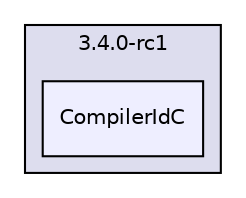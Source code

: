 digraph "build/CMakeFiles/3.4.0-rc1/CompilerIdC" {
  compound=true
  node [ fontsize="10", fontname="Helvetica"];
  edge [ labelfontsize="10", labelfontname="Helvetica"];
  subgraph clusterdir_90fb7d4180b8da61a9770afe9268197b {
    graph [ bgcolor="#ddddee", pencolor="black", label="3.4.0-rc1" fontname="Helvetica", fontsize="10", URL="dir_90fb7d4180b8da61a9770afe9268197b.html"]
  dir_884b2fa48e64478e77a9b7ac0c5f956c [shape=box, label="CompilerIdC", style="filled", fillcolor="#eeeeff", pencolor="black", URL="dir_884b2fa48e64478e77a9b7ac0c5f956c.html"];
  }
}
